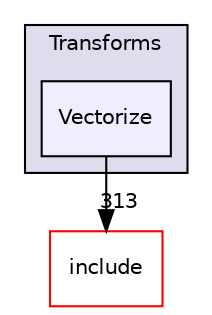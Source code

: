 digraph "lib/Transforms/Vectorize" {
  bgcolor=transparent;
  compound=true
  node [ fontsize="10", fontname="Helvetica"];
  edge [ labelfontsize="10", labelfontname="Helvetica"];
  subgraph clusterdir_a72932e0778af28115095468f6286ff8 {
    graph [ bgcolor="#ddddee", pencolor="black", label="Transforms" fontname="Helvetica", fontsize="10", URL="dir_a72932e0778af28115095468f6286ff8.html"]
  dir_acb975f027bc8cf760392318543d920a [shape=box, label="Vectorize", style="filled", fillcolor="#eeeeff", pencolor="black", URL="dir_acb975f027bc8cf760392318543d920a.html"];
  }
  dir_d44c64559bbebec7f509842c48db8b23 [shape=box label="include" color="red" URL="dir_d44c64559bbebec7f509842c48db8b23.html"];
  dir_acb975f027bc8cf760392318543d920a->dir_d44c64559bbebec7f509842c48db8b23 [headlabel="313", labeldistance=1.5 headhref="dir_000240_000001.html"];
}
